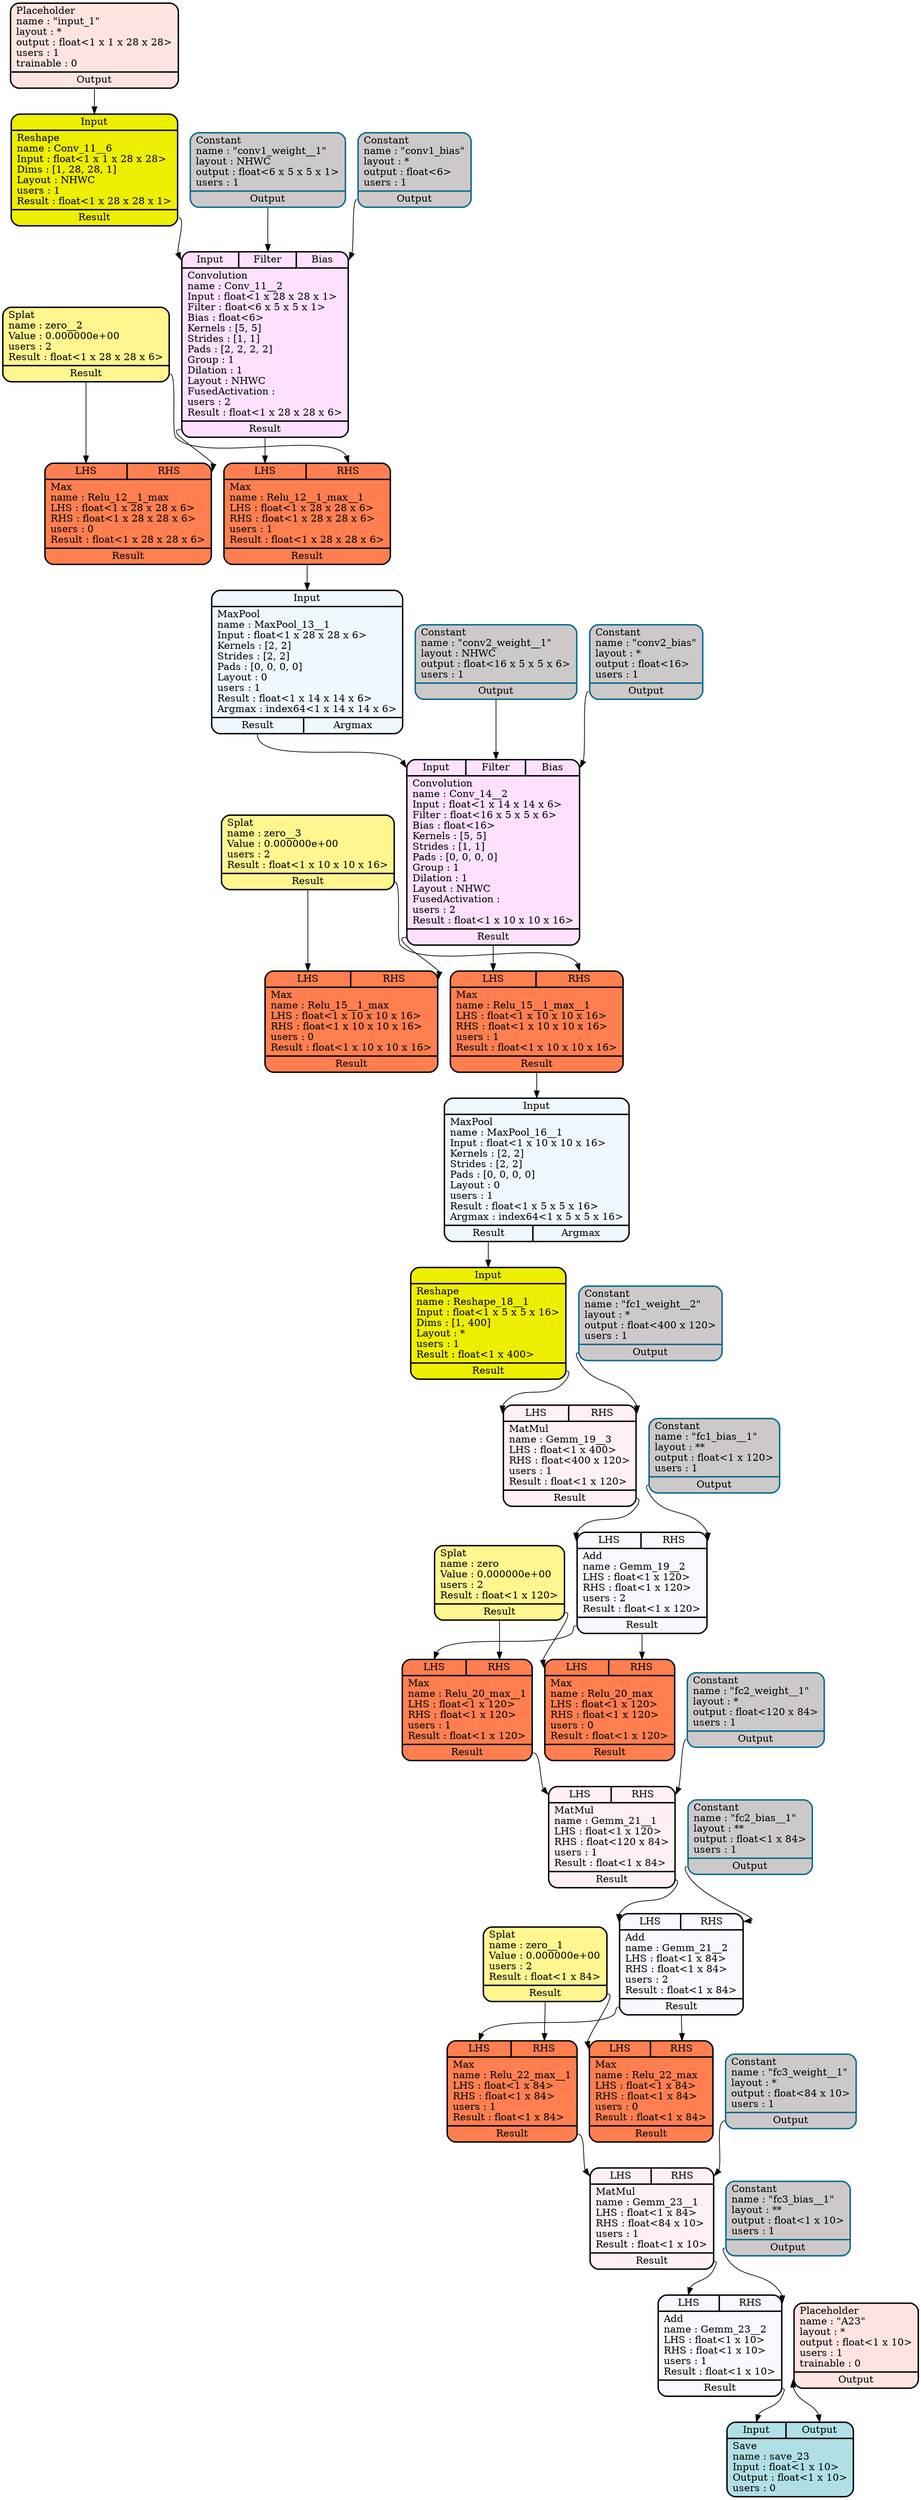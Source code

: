 digraph DAG {
	rankdir=TB;
Conv_11__2[
	label = "{{<Input>Input|<Filter>Filter|<Bias>Bias}|{Convolution\lname : Conv_11__2\lInput : float\<1 x 28 x 28 x 1\>\lFilter : float\<6 x 5 x 5 x 1\>\lBias : float\<6\>\lKernels : [5, 5]\lStrides : [1, 1]\lPads : [2, 2, 2, 2]\lGroup : 1\lDilation : 1\lLayout : NHWC\lFusedActivation : \lusers : 2\lResult : float\<1 x 28 x 28 x 6\>\l}|{<Result>Result}}"
	shape = "record"
	style="filled,rounded"
	fillcolor=Thistle1
penwidth = 2];

Conv_11__6[
	label = "{{<Input>Input}|{Reshape\lname : Conv_11__6\lInput : float\<1 x 1 x 28 x 28\>\lDims : [1, 28, 28, 1]\lLayout : NHWC\lusers : 1\lResult : float\<1 x 28 x 28 x 1\>\l}|{<Result>Result}}"
	shape = "record"
	style="filled,rounded"
	fillcolor=Yellow2
penwidth = 2];

input_1[
	label = "{{Placeholder\lname : \"input_1\"\llayout : *\loutput : float\<1 x 1 x 28 x 28\>\lusers : 1\ltrainable : 0\l}|{<Output>Output}}"
	shape = "record"
	style="filled,rounded"
	fillcolor=MistyRose1
penwidth = 2];

conv1_weight__1[
	label = "{{Constant\lname : \"conv1_weight__1\"\llayout : NHWC\loutput : float\<6 x 5 x 5 x 1\>\lusers : 1\l}|{<Output>Output}}"
	shape = "record"
	style="filled,rounded"
	fillcolor=Snow3 color=DeepSkyBlue4
penwidth = 2];

conv1_bias[
	label = "{{Constant\lname : \"conv1_bias\"\llayout : *\loutput : float\<6\>\lusers : 1\l}|{<Output>Output}}"
	shape = "record"
	style="filled,rounded"
	fillcolor=Snow3 color=DeepSkyBlue4
penwidth = 2];

MaxPool_13__1[
	label = "{{<Input>Input}|{MaxPool\lname : MaxPool_13__1\lInput : float\<1 x 28 x 28 x 6\>\lKernels : [2, 2]\lStrides : [2, 2]\lPads : [0, 0, 0, 0]\lLayout : 0\lusers : 1\lResult : float\<1 x 14 x 14 x 6\>\lArgmax : index64\<1 x 14 x 14 x 6\>\l}|{<Result>Result|<Argmax>Argmax}}"
	shape = "record"
	style="filled,rounded"
	fillcolor=AliceBlue
penwidth = 2];

Relu_12__1_max__1[
	label = "{{<LHS>LHS|<RHS>RHS}|{Max\lname : Relu_12__1_max__1\lLHS : float\<1 x 28 x 28 x 6\>\lRHS : float\<1 x 28 x 28 x 6\>\lusers : 1\lResult : float\<1 x 28 x 28 x 6\>\l}|{<Result>Result}}"
	shape = "record"
	style="filled,rounded"
	fillcolor=Coral
penwidth = 2];

zero__2[
	label = "{{Splat\lname : zero__2\lValue : 0.000000e+00\lusers : 2\lResult : float\<1 x 28 x 28 x 6\>\l}|{<Result>Result}}"
	shape = "record"
	style="filled,rounded"
	fillcolor=Khaki1
penwidth = 2];

Conv_14__2[
	label = "{{<Input>Input|<Filter>Filter|<Bias>Bias}|{Convolution\lname : Conv_14__2\lInput : float\<1 x 14 x 14 x 6\>\lFilter : float\<16 x 5 x 5 x 6\>\lBias : float\<16\>\lKernels : [5, 5]\lStrides : [1, 1]\lPads : [0, 0, 0, 0]\lGroup : 1\lDilation : 1\lLayout : NHWC\lFusedActivation : \lusers : 2\lResult : float\<1 x 10 x 10 x 16\>\l}|{<Result>Result}}"
	shape = "record"
	style="filled,rounded"
	fillcolor=Thistle1
penwidth = 2];

conv2_weight__1[
	label = "{{Constant\lname : \"conv2_weight__1\"\llayout : NHWC\loutput : float\<16 x 5 x 5 x 6\>\lusers : 1\l}|{<Output>Output}}"
	shape = "record"
	style="filled,rounded"
	fillcolor=Snow3 color=DeepSkyBlue4
penwidth = 2];

conv2_bias[
	label = "{{Constant\lname : \"conv2_bias\"\llayout : *\loutput : float\<16\>\lusers : 1\l}|{<Output>Output}}"
	shape = "record"
	style="filled,rounded"
	fillcolor=Snow3 color=DeepSkyBlue4
penwidth = 2];

MaxPool_16__1[
	label = "{{<Input>Input}|{MaxPool\lname : MaxPool_16__1\lInput : float\<1 x 10 x 10 x 16\>\lKernels : [2, 2]\lStrides : [2, 2]\lPads : [0, 0, 0, 0]\lLayout : 0\lusers : 1\lResult : float\<1 x 5 x 5 x 16\>\lArgmax : index64\<1 x 5 x 5 x 16\>\l}|{<Result>Result|<Argmax>Argmax}}"
	shape = "record"
	style="filled,rounded"
	fillcolor=AliceBlue
penwidth = 2];

Relu_15__1_max__1[
	label = "{{<LHS>LHS|<RHS>RHS}|{Max\lname : Relu_15__1_max__1\lLHS : float\<1 x 10 x 10 x 16\>\lRHS : float\<1 x 10 x 10 x 16\>\lusers : 1\lResult : float\<1 x 10 x 10 x 16\>\l}|{<Result>Result}}"
	shape = "record"
	style="filled,rounded"
	fillcolor=Coral
penwidth = 2];

zero__3[
	label = "{{Splat\lname : zero__3\lValue : 0.000000e+00\lusers : 2\lResult : float\<1 x 10 x 10 x 16\>\l}|{<Result>Result}}"
	shape = "record"
	style="filled,rounded"
	fillcolor=Khaki1
penwidth = 2];

Gemm_19__2[
	label = "{{<LHS>LHS|<RHS>RHS}|{Add\lname : Gemm_19__2\lLHS : float\<1 x 120\>\lRHS : float\<1 x 120\>\lusers : 2\lResult : float\<1 x 120\>\l}|{<Result>Result}}"
	shape = "record"
	style="filled,rounded"
	fillcolor=GhostWhite
penwidth = 2];

Gemm_19__3[
	label = "{{<LHS>LHS|<RHS>RHS}|{MatMul\lname : Gemm_19__3\lLHS : float\<1 x 400\>\lRHS : float\<400 x 120\>\lusers : 1\lResult : float\<1 x 120\>\l}|{<Result>Result}}"
	shape = "record"
	style="filled,rounded"
	fillcolor=LavenderBlush1
penwidth = 2];

Reshape_18__1[
	label = "{{<Input>Input}|{Reshape\lname : Reshape_18__1\lInput : float\<1 x 5 x 5 x 16\>\lDims : [1, 400]\lLayout : *\lusers : 1\lResult : float\<1 x 400\>\l}|{<Result>Result}}"
	shape = "record"
	style="filled,rounded"
	fillcolor=Yellow2
penwidth = 2];

fc1_weight__2[
	label = "{{Constant\lname : \"fc1_weight__2\"\llayout : *\loutput : float\<400 x 120\>\lusers : 1\l}|{<Output>Output}}"
	shape = "record"
	style="filled,rounded"
	fillcolor=Snow3 color=DeepSkyBlue4
penwidth = 2];

fc1_bias__1[
	label = "{{Constant\lname : \"fc1_bias__1\"\llayout : **\loutput : float\<1 x 120\>\lusers : 1\l}|{<Output>Output}}"
	shape = "record"
	style="filled,rounded"
	fillcolor=Snow3 color=DeepSkyBlue4
penwidth = 2];

Gemm_21__1[
	label = "{{<LHS>LHS|<RHS>RHS}|{MatMul\lname : Gemm_21__1\lLHS : float\<1 x 120\>\lRHS : float\<120 x 84\>\lusers : 1\lResult : float\<1 x 84\>\l}|{<Result>Result}}"
	shape = "record"
	style="filled,rounded"
	fillcolor=LavenderBlush1
penwidth = 2];

Relu_20_max__1[
	label = "{{<LHS>LHS|<RHS>RHS}|{Max\lname : Relu_20_max__1\lLHS : float\<1 x 120\>\lRHS : float\<1 x 120\>\lusers : 1\lResult : float\<1 x 120\>\l}|{<Result>Result}}"
	shape = "record"
	style="filled,rounded"
	fillcolor=Coral
penwidth = 2];

zero[
	label = "{{Splat\lname : zero\lValue : 0.000000e+00\lusers : 2\lResult : float\<1 x 120\>\l}|{<Result>Result}}"
	shape = "record"
	style="filled,rounded"
	fillcolor=Khaki1
penwidth = 2];

fc2_weight__1[
	label = "{{Constant\lname : \"fc2_weight__1\"\llayout : *\loutput : float\<120 x 84\>\lusers : 1\l}|{<Output>Output}}"
	shape = "record"
	style="filled,rounded"
	fillcolor=Snow3 color=DeepSkyBlue4
penwidth = 2];

Gemm_21__2[
	label = "{{<LHS>LHS|<RHS>RHS}|{Add\lname : Gemm_21__2\lLHS : float\<1 x 84\>\lRHS : float\<1 x 84\>\lusers : 2\lResult : float\<1 x 84\>\l}|{<Result>Result}}"
	shape = "record"
	style="filled,rounded"
	fillcolor=GhostWhite
penwidth = 2];

fc2_bias__1[
	label = "{{Constant\lname : \"fc2_bias__1\"\llayout : **\loutput : float\<1 x 84\>\lusers : 1\l}|{<Output>Output}}"
	shape = "record"
	style="filled,rounded"
	fillcolor=Snow3 color=DeepSkyBlue4
penwidth = 2];

Gemm_23__1[
	label = "{{<LHS>LHS|<RHS>RHS}|{MatMul\lname : Gemm_23__1\lLHS : float\<1 x 84\>\lRHS : float\<84 x 10\>\lusers : 1\lResult : float\<1 x 10\>\l}|{<Result>Result}}"
	shape = "record"
	style="filled,rounded"
	fillcolor=LavenderBlush1
penwidth = 2];

Relu_22_max__1[
	label = "{{<LHS>LHS|<RHS>RHS}|{Max\lname : Relu_22_max__1\lLHS : float\<1 x 84\>\lRHS : float\<1 x 84\>\lusers : 1\lResult : float\<1 x 84\>\l}|{<Result>Result}}"
	shape = "record"
	style="filled,rounded"
	fillcolor=Coral
penwidth = 2];

zero__1[
	label = "{{Splat\lname : zero__1\lValue : 0.000000e+00\lusers : 2\lResult : float\<1 x 84\>\l}|{<Result>Result}}"
	shape = "record"
	style="filled,rounded"
	fillcolor=Khaki1
penwidth = 2];

fc3_weight__1[
	label = "{{Constant\lname : \"fc3_weight__1\"\llayout : *\loutput : float\<84 x 10\>\lusers : 1\l}|{<Output>Output}}"
	shape = "record"
	style="filled,rounded"
	fillcolor=Snow3 color=DeepSkyBlue4
penwidth = 2];

Gemm_23__2[
	label = "{{<LHS>LHS|<RHS>RHS}|{Add\lname : Gemm_23__2\lLHS : float\<1 x 10\>\lRHS : float\<1 x 10\>\lusers : 1\lResult : float\<1 x 10\>\l}|{<Result>Result}}"
	shape = "record"
	style="filled,rounded"
	fillcolor=GhostWhite
penwidth = 2];

fc3_bias__1[
	label = "{{Constant\lname : \"fc3_bias__1\"\llayout : **\loutput : float\<1 x 10\>\lusers : 1\l}|{<Output>Output}}"
	shape = "record"
	style="filled,rounded"
	fillcolor=Snow3 color=DeepSkyBlue4
penwidth = 2];

save_23[
	label = "{{<Input>Input|<Output>Output}|{Save\lname : save_23\lInput : float\<1 x 10\>\lOutput : float\<1 x 10\>\lusers : 0\l}}"
	shape = "record"
	style="filled,rounded"
	fillcolor=PowderBlue
penwidth = 2];

A23[
	label = "{{Placeholder\lname : \"A23\"\llayout : *\loutput : float\<1 x 10\>\lusers : 1\ltrainable : 0\l}|{<Output>Output}}"
	shape = "record"
	style="filled,rounded"
	fillcolor=MistyRose1
penwidth = 2];

Relu_20_max[
	label = "{{<LHS>LHS|<RHS>RHS}|{Max\lname : Relu_20_max\lLHS : float\<1 x 120\>\lRHS : float\<1 x 120\>\lusers : 0\lResult : float\<1 x 120\>\l}|{<Result>Result}}"
	shape = "record"
	style="filled,rounded"
	fillcolor=Coral
penwidth = 2];

Relu_22_max[
	label = "{{<LHS>LHS|<RHS>RHS}|{Max\lname : Relu_22_max\lLHS : float\<1 x 84\>\lRHS : float\<1 x 84\>\lusers : 0\lResult : float\<1 x 84\>\l}|{<Result>Result}}"
	shape = "record"
	style="filled,rounded"
	fillcolor=Coral
penwidth = 2];

Relu_12__1_max[
	label = "{{<LHS>LHS|<RHS>RHS}|{Max\lname : Relu_12__1_max\lLHS : float\<1 x 28 x 28 x 6\>\lRHS : float\<1 x 28 x 28 x 6\>\lusers : 0\lResult : float\<1 x 28 x 28 x 6\>\l}|{<Result>Result}}"
	shape = "record"
	style="filled,rounded"
	fillcolor=Coral
penwidth = 2];

Relu_15__1_max[
	label = "{{<LHS>LHS|<RHS>RHS}|{Max\lname : Relu_15__1_max\lLHS : float\<1 x 10 x 10 x 16\>\lRHS : float\<1 x 10 x 10 x 16\>\lusers : 0\lResult : float\<1 x 10 x 10 x 16\>\l}|{<Result>Result}}"
	shape = "record"
	style="filled,rounded"
	fillcolor=Coral
penwidth = 2];

zero__3:Result -> Relu_15__1_max:LHS;
Conv_11__2:Result -> Relu_12__1_max:RHS;
zero__2:Result -> Relu_12__1_max:LHS;
MaxPool_16__1:Result -> Reshape_18__1:Input;
MaxPool_13__1:Result -> Conv_14__2:Input;
Reshape_18__1:Result -> Gemm_19__3:LHS;
Relu_15__1_max__1:Result -> MaxPool_16__1:Input;
Gemm_19__3:Result -> Gemm_19__2:LHS;
conv1_weight__1:Output -> Conv_11__2:Filter;
Conv_14__2:Result -> Relu_15__1_max__1:LHS;
zero__1:Result -> Relu_22_max__1:RHS;
conv2_bias:Output -> Conv_14__2:Bias;
input_1:Output -> Conv_11__6:Input;
conv1_bias:Output -> Conv_11__2:Bias;
conv2_weight__1:Output -> Conv_14__2:Filter;
Relu_12__1_max__1:Result -> MaxPool_13__1:Input;
fc2_weight__1:Output -> Gemm_21__1:RHS;
fc2_bias__1:Output -> Gemm_21__2:RHS;
zero__3:Result -> Relu_15__1_max__1:RHS;
fc1_bias__1:Output -> Gemm_19__2:RHS;
zero:Result -> Relu_20_max__1:RHS;
Gemm_21__2:Result -> Relu_22_max__1:LHS;
Conv_11__2:Result -> Relu_12__1_max__1:LHS;
zero__2:Result -> Relu_12__1_max__1:RHS;
fc1_weight__2:Output -> Gemm_19__3:RHS;
zero:Result -> Relu_20_max:LHS;
zero__1:Result -> Relu_22_max:LHS;
Relu_20_max__1:Result -> Gemm_21__1:LHS;
Gemm_19__2:Result -> Relu_20_max__1:LHS;
Gemm_21__1:Result -> Gemm_21__2:LHS;
Conv_11__6:Result -> Conv_11__2:Input;
Relu_22_max__1:Result -> Gemm_23__1:LHS;
fc3_weight__1:Output -> Gemm_23__1:RHS;
Gemm_23__1:Result -> Gemm_23__2:LHS;
Conv_14__2:Result -> Relu_15__1_max:RHS;
fc3_bias__1:Output -> Gemm_23__2:RHS;
A23:Output -> save_23:Output [dir="both"];
Gemm_23__2:Result -> save_23:Input;
Gemm_19__2:Result -> Relu_20_max:RHS;
Gemm_21__2:Result -> Relu_22_max:RHS;
}